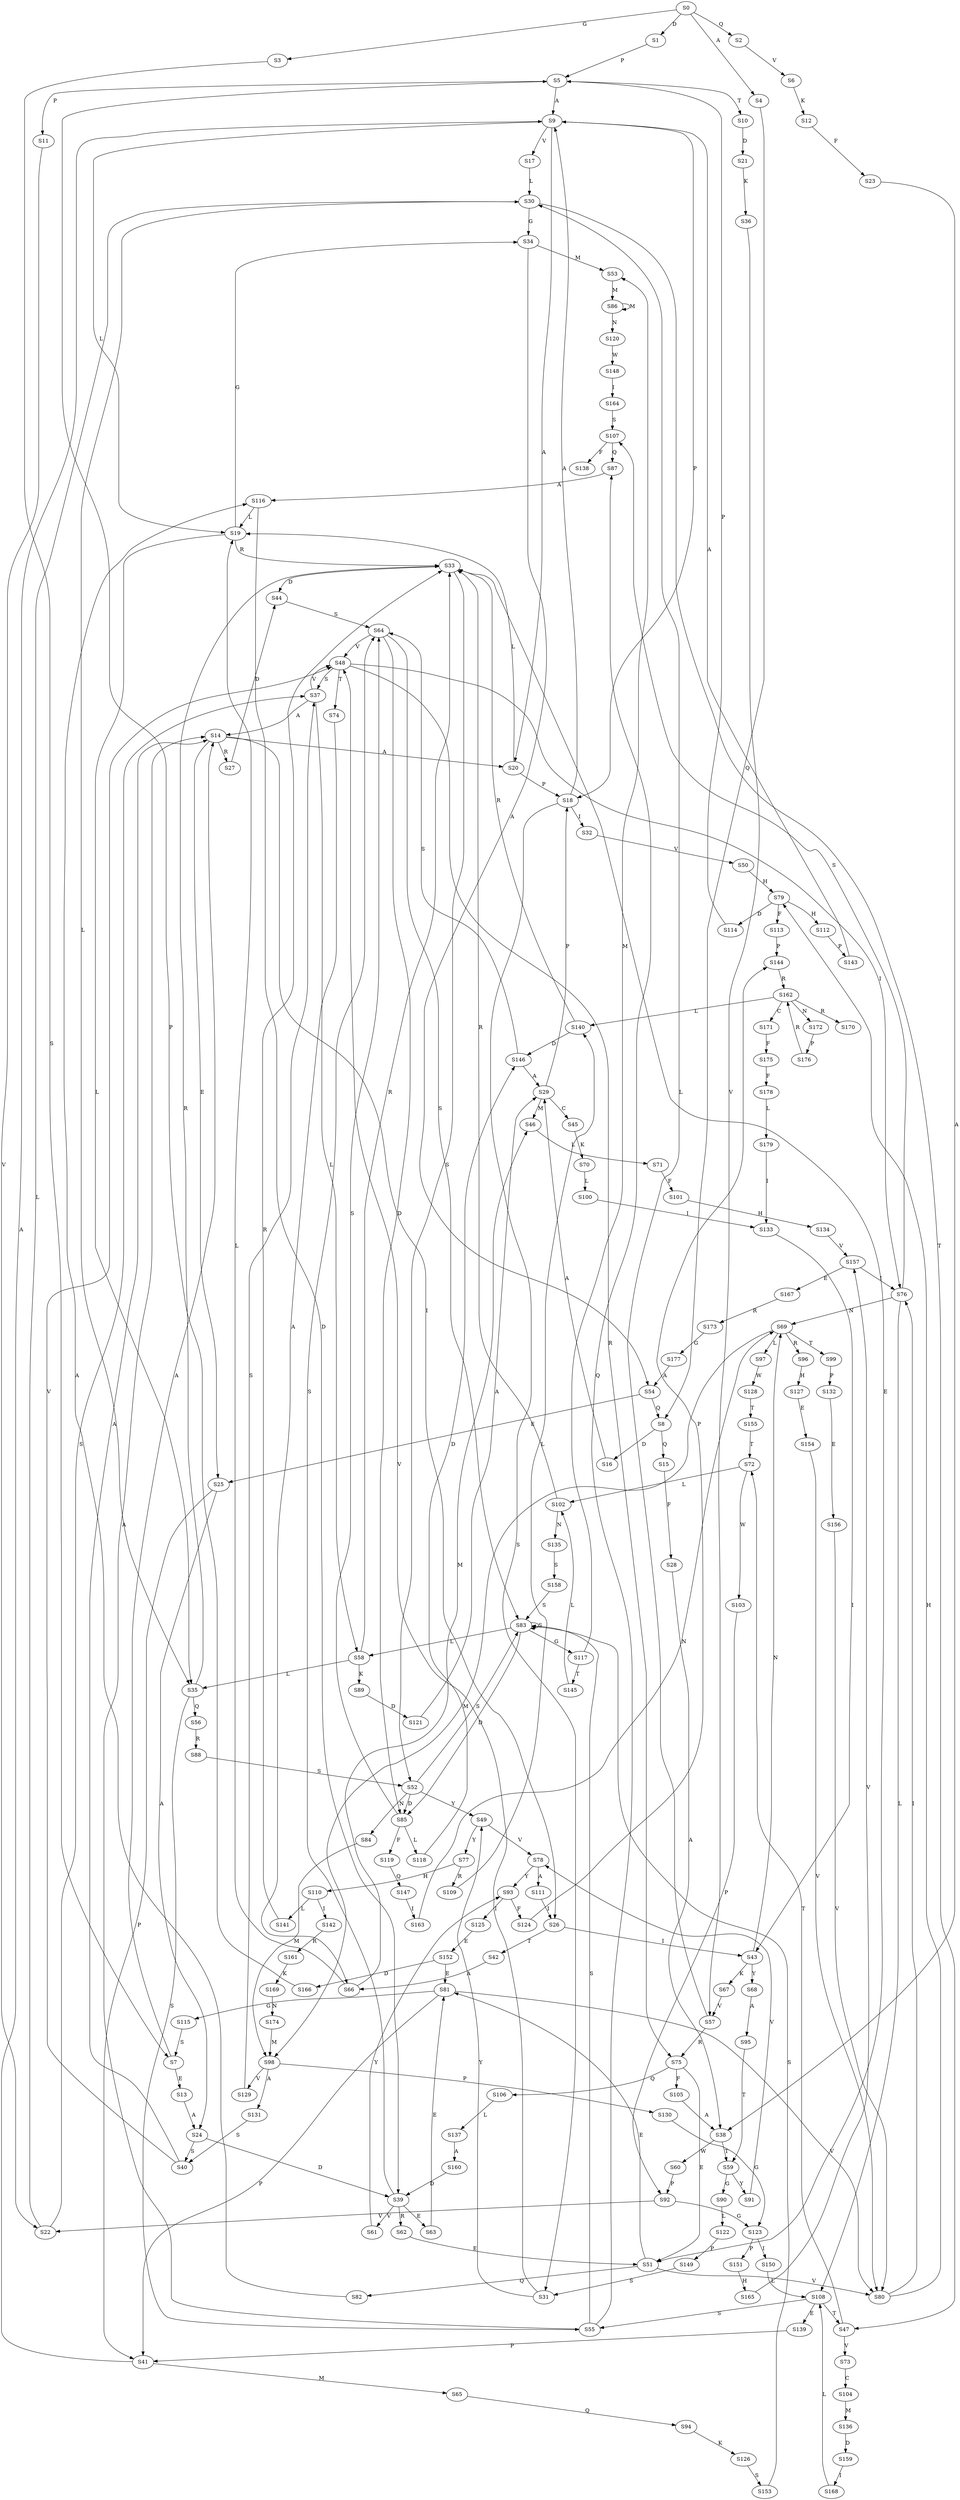 strict digraph  {
	S0 -> S1 [ label = D ];
	S0 -> S2 [ label = Q ];
	S0 -> S3 [ label = G ];
	S0 -> S4 [ label = A ];
	S1 -> S5 [ label = P ];
	S2 -> S6 [ label = V ];
	S3 -> S7 [ label = S ];
	S4 -> S8 [ label = Q ];
	S5 -> S9 [ label = A ];
	S5 -> S10 [ label = T ];
	S5 -> S11 [ label = P ];
	S6 -> S12 [ label = K ];
	S7 -> S13 [ label = E ];
	S7 -> S14 [ label = A ];
	S8 -> S15 [ label = Q ];
	S8 -> S16 [ label = D ];
	S9 -> S17 [ label = V ];
	S9 -> S18 [ label = P ];
	S9 -> S19 [ label = L ];
	S9 -> S20 [ label = A ];
	S10 -> S21 [ label = D ];
	S11 -> S22 [ label = V ];
	S12 -> S23 [ label = F ];
	S13 -> S24 [ label = A ];
	S14 -> S20 [ label = A ];
	S14 -> S25 [ label = E ];
	S14 -> S26 [ label = I ];
	S14 -> S27 [ label = R ];
	S15 -> S28 [ label = F ];
	S16 -> S29 [ label = A ];
	S17 -> S30 [ label = L ];
	S18 -> S31 [ label = S ];
	S18 -> S32 [ label = I ];
	S18 -> S9 [ label = A ];
	S19 -> S33 [ label = R ];
	S19 -> S34 [ label = G ];
	S19 -> S35 [ label = L ];
	S20 -> S18 [ label = P ];
	S20 -> S19 [ label = L ];
	S21 -> S36 [ label = K ];
	S22 -> S30 [ label = L ];
	S22 -> S37 [ label = S ];
	S23 -> S38 [ label = A ];
	S24 -> S39 [ label = D ];
	S24 -> S40 [ label = S ];
	S25 -> S24 [ label = A ];
	S25 -> S41 [ label = P ];
	S26 -> S42 [ label = T ];
	S26 -> S43 [ label = I ];
	S27 -> S44 [ label = D ];
	S28 -> S38 [ label = A ];
	S29 -> S45 [ label = C ];
	S29 -> S46 [ label = M ];
	S29 -> S18 [ label = P ];
	S30 -> S47 [ label = T ];
	S30 -> S34 [ label = G ];
	S30 -> S35 [ label = L ];
	S31 -> S48 [ label = V ];
	S31 -> S49 [ label = Y ];
	S32 -> S50 [ label = V ];
	S33 -> S51 [ label = E ];
	S33 -> S52 [ label = S ];
	S33 -> S44 [ label = D ];
	S34 -> S53 [ label = M ];
	S34 -> S54 [ label = A ];
	S35 -> S55 [ label = S ];
	S35 -> S33 [ label = R ];
	S35 -> S56 [ label = Q ];
	S36 -> S57 [ label = V ];
	S37 -> S14 [ label = A ];
	S37 -> S58 [ label = L ];
	S37 -> S48 [ label = V ];
	S38 -> S59 [ label = T ];
	S38 -> S60 [ label = W ];
	S39 -> S61 [ label = V ];
	S39 -> S62 [ label = R ];
	S39 -> S63 [ label = E ];
	S39 -> S64 [ label = S ];
	S40 -> S48 [ label = V ];
	S40 -> S14 [ label = A ];
	S41 -> S9 [ label = A ];
	S41 -> S65 [ label = M ];
	S42 -> S66 [ label = A ];
	S43 -> S67 [ label = K ];
	S43 -> S68 [ label = Y ];
	S43 -> S69 [ label = N ];
	S44 -> S64 [ label = S ];
	S45 -> S70 [ label = K ];
	S46 -> S71 [ label = L ];
	S47 -> S72 [ label = T ];
	S47 -> S73 [ label = V ];
	S48 -> S74 [ label = T ];
	S48 -> S75 [ label = R ];
	S48 -> S76 [ label = I ];
	S48 -> S37 [ label = S ];
	S49 -> S77 [ label = Y ];
	S49 -> S78 [ label = V ];
	S50 -> S79 [ label = H ];
	S51 -> S80 [ label = V ];
	S51 -> S81 [ label = E ];
	S51 -> S82 [ label = Q ];
	S52 -> S83 [ label = S ];
	S52 -> S49 [ label = Y ];
	S52 -> S84 [ label = N ];
	S52 -> S85 [ label = D ];
	S53 -> S86 [ label = M ];
	S54 -> S8 [ label = Q ];
	S54 -> S25 [ label = E ];
	S55 -> S14 [ label = A ];
	S55 -> S83 [ label = S ];
	S55 -> S87 [ label = Q ];
	S56 -> S88 [ label = R ];
	S57 -> S75 [ label = R ];
	S57 -> S30 [ label = L ];
	S58 -> S35 [ label = L ];
	S58 -> S33 [ label = R ];
	S58 -> S89 [ label = K ];
	S59 -> S90 [ label = G ];
	S59 -> S91 [ label = Y ];
	S60 -> S92 [ label = P ];
	S61 -> S93 [ label = Y ];
	S62 -> S51 [ label = E ];
	S63 -> S81 [ label = E ];
	S64 -> S83 [ label = S ];
	S64 -> S85 [ label = D ];
	S64 -> S48 [ label = V ];
	S65 -> S94 [ label = Q ];
	S66 -> S19 [ label = L ];
	S66 -> S46 [ label = M ];
	S67 -> S57 [ label = V ];
	S68 -> S95 [ label = A ];
	S69 -> S96 [ label = R ];
	S69 -> S97 [ label = L ];
	S69 -> S98 [ label = M ];
	S69 -> S99 [ label = T ];
	S70 -> S100 [ label = L ];
	S71 -> S101 [ label = F ];
	S72 -> S102 [ label = L ];
	S72 -> S103 [ label = W ];
	S73 -> S104 [ label = C ];
	S74 -> S66 [ label = A ];
	S75 -> S105 [ label = F ];
	S75 -> S51 [ label = E ];
	S75 -> S106 [ label = Q ];
	S76 -> S107 [ label = S ];
	S76 -> S69 [ label = N ];
	S76 -> S108 [ label = L ];
	S77 -> S109 [ label = R ];
	S77 -> S110 [ label = H ];
	S78 -> S93 [ label = Y ];
	S78 -> S111 [ label = A ];
	S79 -> S112 [ label = H ];
	S79 -> S113 [ label = F ];
	S79 -> S114 [ label = D ];
	S80 -> S76 [ label = I ];
	S80 -> S79 [ label = H ];
	S81 -> S115 [ label = G ];
	S81 -> S80 [ label = V ];
	S81 -> S41 [ label = P ];
	S82 -> S116 [ label = A ];
	S83 -> S58 [ label = L ];
	S83 -> S83 [ label = S ];
	S83 -> S117 [ label = G ];
	S83 -> S85 [ label = D ];
	S84 -> S98 [ label = M ];
	S85 -> S118 [ label = L ];
	S85 -> S64 [ label = S ];
	S85 -> S119 [ label = F ];
	S86 -> S120 [ label = N ];
	S86 -> S86 [ label = M ];
	S87 -> S116 [ label = A ];
	S88 -> S52 [ label = S ];
	S89 -> S121 [ label = D ];
	S90 -> S122 [ label = L ];
	S91 -> S78 [ label = V ];
	S92 -> S22 [ label = V ];
	S92 -> S123 [ label = G ];
	S93 -> S124 [ label = F ];
	S93 -> S125 [ label = I ];
	S94 -> S126 [ label = K ];
	S95 -> S59 [ label = T ];
	S96 -> S127 [ label = H ];
	S97 -> S128 [ label = W ];
	S98 -> S129 [ label = V ];
	S98 -> S130 [ label = P ];
	S98 -> S131 [ label = A ];
	S99 -> S132 [ label = P ];
	S100 -> S133 [ label = I ];
	S101 -> S134 [ label = H ];
	S102 -> S135 [ label = N ];
	S102 -> S33 [ label = R ];
	S103 -> S92 [ label = P ];
	S104 -> S136 [ label = M ];
	S105 -> S38 [ label = A ];
	S106 -> S137 [ label = L ];
	S107 -> S87 [ label = Q ];
	S107 -> S138 [ label = F ];
	S108 -> S55 [ label = S ];
	S108 -> S139 [ label = E ];
	S108 -> S47 [ label = T ];
	S109 -> S140 [ label = L ];
	S110 -> S141 [ label = L ];
	S110 -> S142 [ label = I ];
	S111 -> S26 [ label = I ];
	S112 -> S143 [ label = P ];
	S113 -> S144 [ label = P ];
	S114 -> S5 [ label = P ];
	S115 -> S7 [ label = S ];
	S116 -> S39 [ label = D ];
	S116 -> S19 [ label = L ];
	S117 -> S145 [ label = T ];
	S117 -> S53 [ label = M ];
	S118 -> S146 [ label = D ];
	S119 -> S147 [ label = Q ];
	S120 -> S148 [ label = W ];
	S121 -> S29 [ label = A ];
	S122 -> S149 [ label = P ];
	S123 -> S150 [ label = I ];
	S123 -> S151 [ label = P ];
	S124 -> S144 [ label = P ];
	S125 -> S152 [ label = E ];
	S126 -> S153 [ label = S ];
	S127 -> S154 [ label = E ];
	S128 -> S155 [ label = T ];
	S129 -> S37 [ label = S ];
	S130 -> S123 [ label = G ];
	S131 -> S40 [ label = S ];
	S132 -> S156 [ label = E ];
	S133 -> S43 [ label = I ];
	S134 -> S157 [ label = V ];
	S135 -> S158 [ label = S ];
	S136 -> S159 [ label = D ];
	S137 -> S160 [ label = A ];
	S139 -> S41 [ label = P ];
	S140 -> S33 [ label = R ];
	S140 -> S146 [ label = D ];
	S141 -> S33 [ label = R ];
	S142 -> S161 [ label = R ];
	S143 -> S9 [ label = A ];
	S144 -> S162 [ label = R ];
	S145 -> S102 [ label = L ];
	S146 -> S29 [ label = A ];
	S146 -> S64 [ label = S ];
	S147 -> S163 [ label = I ];
	S148 -> S164 [ label = I ];
	S149 -> S31 [ label = S ];
	S150 -> S108 [ label = L ];
	S151 -> S165 [ label = H ];
	S152 -> S166 [ label = D ];
	S152 -> S81 [ label = E ];
	S153 -> S83 [ label = S ];
	S154 -> S80 [ label = V ];
	S155 -> S72 [ label = T ];
	S156 -> S80 [ label = V ];
	S157 -> S76 [ label = I ];
	S157 -> S167 [ label = E ];
	S158 -> S83 [ label = S ];
	S159 -> S168 [ label = I ];
	S160 -> S39 [ label = D ];
	S161 -> S169 [ label = K ];
	S162 -> S170 [ label = R ];
	S162 -> S171 [ label = C ];
	S162 -> S140 [ label = L ];
	S162 -> S172 [ label = N ];
	S163 -> S69 [ label = N ];
	S164 -> S107 [ label = S ];
	S165 -> S157 [ label = V ];
	S166 -> S5 [ label = P ];
	S167 -> S173 [ label = R ];
	S168 -> S108 [ label = L ];
	S169 -> S174 [ label = N ];
	S171 -> S175 [ label = F ];
	S172 -> S176 [ label = P ];
	S173 -> S177 [ label = G ];
	S174 -> S98 [ label = M ];
	S175 -> S178 [ label = F ];
	S176 -> S162 [ label = R ];
	S177 -> S54 [ label = A ];
	S178 -> S179 [ label = L ];
	S179 -> S133 [ label = I ];
}
